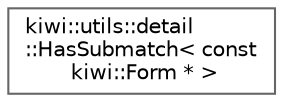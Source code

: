 digraph "Graphical Class Hierarchy"
{
 // LATEX_PDF_SIZE
  bgcolor="transparent";
  edge [fontname=Helvetica,fontsize=10,labelfontname=Helvetica,labelfontsize=10];
  node [fontname=Helvetica,fontsize=10,shape=box,height=0.2,width=0.4];
  rankdir="LR";
  Node0 [id="Node000000",label="kiwi::utils::detail\l::HasSubmatch\< const\l kiwi::Form * \>",height=0.2,width=0.4,color="grey40", fillcolor="white", style="filled",URL="$structkiwi_1_1utils_1_1detail_1_1HasSubmatch.html",tooltip=" "];
}
